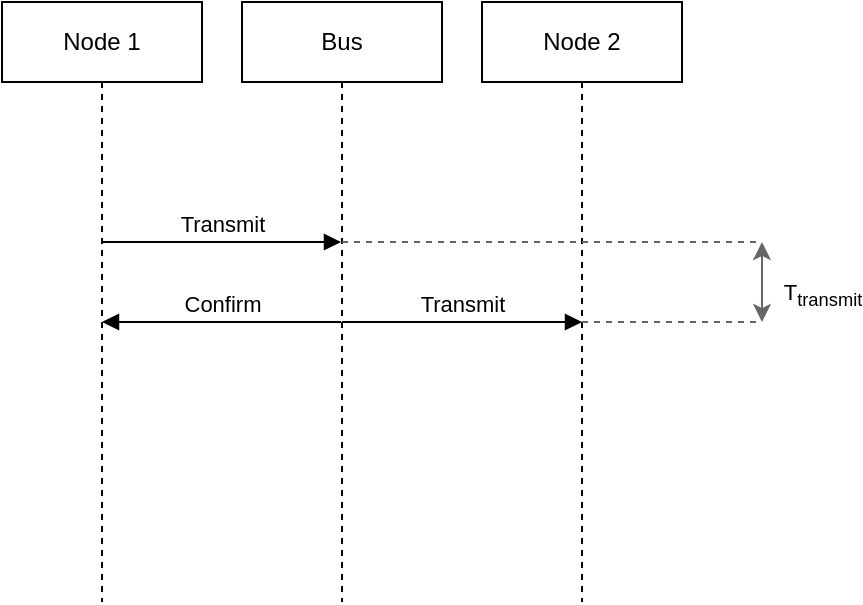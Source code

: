 <mxfile version="24.7.17">
  <diagram name="Page-1" id="NnsKN626D9liByVkLeI2">
    <mxGraphModel dx="915" dy="771" grid="1" gridSize="10" guides="1" tooltips="1" connect="1" arrows="1" fold="1" page="1" pageScale="1" pageWidth="500" pageHeight="360" background="#ffffff" math="0" shadow="0">
      <root>
        <mxCell id="0" />
        <mxCell id="1" parent="0" />
        <mxCell id="nOIMiEheIkG6IheYm219-1" value="Node 1" style="shape=umlLifeline;perimeter=lifelinePerimeter;whiteSpace=wrap;html=1;container=1;dropTarget=0;collapsible=0;recursiveResize=0;outlineConnect=0;portConstraint=eastwest;newEdgeStyle={&quot;edgeStyle&quot;:&quot;elbowEdgeStyle&quot;,&quot;elbow&quot;:&quot;vertical&quot;,&quot;curved&quot;:0,&quot;rounded&quot;:0};" vertex="1" parent="1">
          <mxGeometry x="40" y="40" width="100" height="300" as="geometry" />
        </mxCell>
        <mxCell id="nOIMiEheIkG6IheYm219-2" value="Bus" style="shape=umlLifeline;perimeter=lifelinePerimeter;whiteSpace=wrap;html=1;container=1;dropTarget=0;collapsible=0;recursiveResize=0;outlineConnect=0;portConstraint=eastwest;newEdgeStyle={&quot;edgeStyle&quot;:&quot;elbowEdgeStyle&quot;,&quot;elbow&quot;:&quot;vertical&quot;,&quot;curved&quot;:0,&quot;rounded&quot;:0};" vertex="1" parent="1">
          <mxGeometry x="160" y="40" width="100" height="300" as="geometry" />
        </mxCell>
        <mxCell id="nOIMiEheIkG6IheYm219-3" value="Node 2" style="shape=umlLifeline;perimeter=lifelinePerimeter;whiteSpace=wrap;html=1;container=1;dropTarget=0;collapsible=0;recursiveResize=0;outlineConnect=0;portConstraint=eastwest;newEdgeStyle={&quot;edgeStyle&quot;:&quot;elbowEdgeStyle&quot;,&quot;elbow&quot;:&quot;vertical&quot;,&quot;curved&quot;:0,&quot;rounded&quot;:0};" vertex="1" parent="1">
          <mxGeometry x="280" y="40" width="100" height="300" as="geometry" />
        </mxCell>
        <mxCell id="nOIMiEheIkG6IheYm219-4" value="Transmit" style="html=1;verticalAlign=bottom;endArrow=block;edgeStyle=elbowEdgeStyle;elbow=vertical;curved=0;rounded=0;" edge="1" parent="1" target="nOIMiEheIkG6IheYm219-2">
          <mxGeometry width="80" relative="1" as="geometry">
            <mxPoint x="90" y="160" as="sourcePoint" />
            <mxPoint x="170" y="160" as="targetPoint" />
          </mxGeometry>
        </mxCell>
        <mxCell id="nOIMiEheIkG6IheYm219-5" value="Transmit" style="html=1;verticalAlign=bottom;endArrow=block;edgeStyle=elbowEdgeStyle;elbow=vertical;curved=0;rounded=0;" edge="1" parent="1">
          <mxGeometry width="80" relative="1" as="geometry">
            <mxPoint x="210" y="200" as="sourcePoint" />
            <mxPoint x="330" y="200" as="targetPoint" />
          </mxGeometry>
        </mxCell>
        <mxCell id="nOIMiEheIkG6IheYm219-6" value="Confirm" style="html=1;verticalAlign=bottom;endArrow=block;edgeStyle=elbowEdgeStyle;elbow=vertical;curved=0;rounded=0;" edge="1" parent="1" source="nOIMiEheIkG6IheYm219-2" target="nOIMiEheIkG6IheYm219-1">
          <mxGeometry width="80" relative="1" as="geometry">
            <mxPoint x="195" y="240" as="sourcePoint" />
            <mxPoint x="315" y="240" as="targetPoint" />
            <Array as="points">
              <mxPoint x="150" y="200" />
            </Array>
          </mxGeometry>
        </mxCell>
        <mxCell id="nOIMiEheIkG6IheYm219-7" value="T&lt;sub&gt;transmit&lt;/sub&gt;" style="endArrow=classic;startArrow=classic;html=1;rounded=0;fillColor=#f5f5f5;strokeColor=#666666;" edge="1" parent="1">
          <mxGeometry x="-0.333" y="-30" width="50" height="50" relative="1" as="geometry">
            <mxPoint x="420" y="200" as="sourcePoint" />
            <mxPoint x="420" y="160" as="targetPoint" />
            <mxPoint as="offset" />
          </mxGeometry>
        </mxCell>
        <mxCell id="nOIMiEheIkG6IheYm219-8" value="" style="endArrow=none;dashed=1;html=1;rounded=0;fillColor=#f5f5f5;strokeColor=#666666;" edge="1" parent="1">
          <mxGeometry width="50" height="50" relative="1" as="geometry">
            <mxPoint x="210" y="160" as="sourcePoint" />
            <mxPoint x="420" y="160" as="targetPoint" />
          </mxGeometry>
        </mxCell>
        <mxCell id="nOIMiEheIkG6IheYm219-9" value="" style="endArrow=none;dashed=1;html=1;rounded=0;fillColor=#f5f5f5;strokeColor=#666666;" edge="1" parent="1">
          <mxGeometry width="50" height="50" relative="1" as="geometry">
            <mxPoint x="330" y="200" as="sourcePoint" />
            <mxPoint x="420" y="200" as="targetPoint" />
          </mxGeometry>
        </mxCell>
      </root>
    </mxGraphModel>
  </diagram>
</mxfile>
